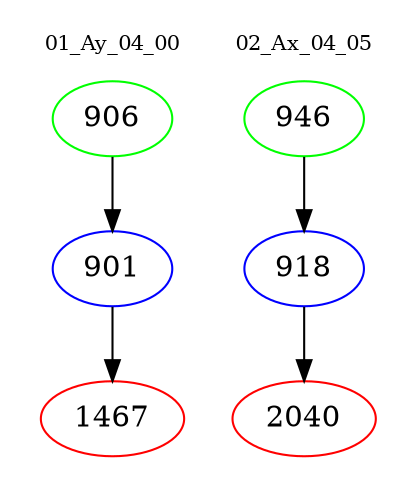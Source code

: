 digraph{
subgraph cluster_0 {
color = white
label = "01_Ay_04_00";
fontsize=10;
T0_906 [label="906", color="green"]
T0_906 -> T0_901 [color="black"]
T0_901 [label="901", color="blue"]
T0_901 -> T0_1467 [color="black"]
T0_1467 [label="1467", color="red"]
}
subgraph cluster_1 {
color = white
label = "02_Ax_04_05";
fontsize=10;
T1_946 [label="946", color="green"]
T1_946 -> T1_918 [color="black"]
T1_918 [label="918", color="blue"]
T1_918 -> T1_2040 [color="black"]
T1_2040 [label="2040", color="red"]
}
}
